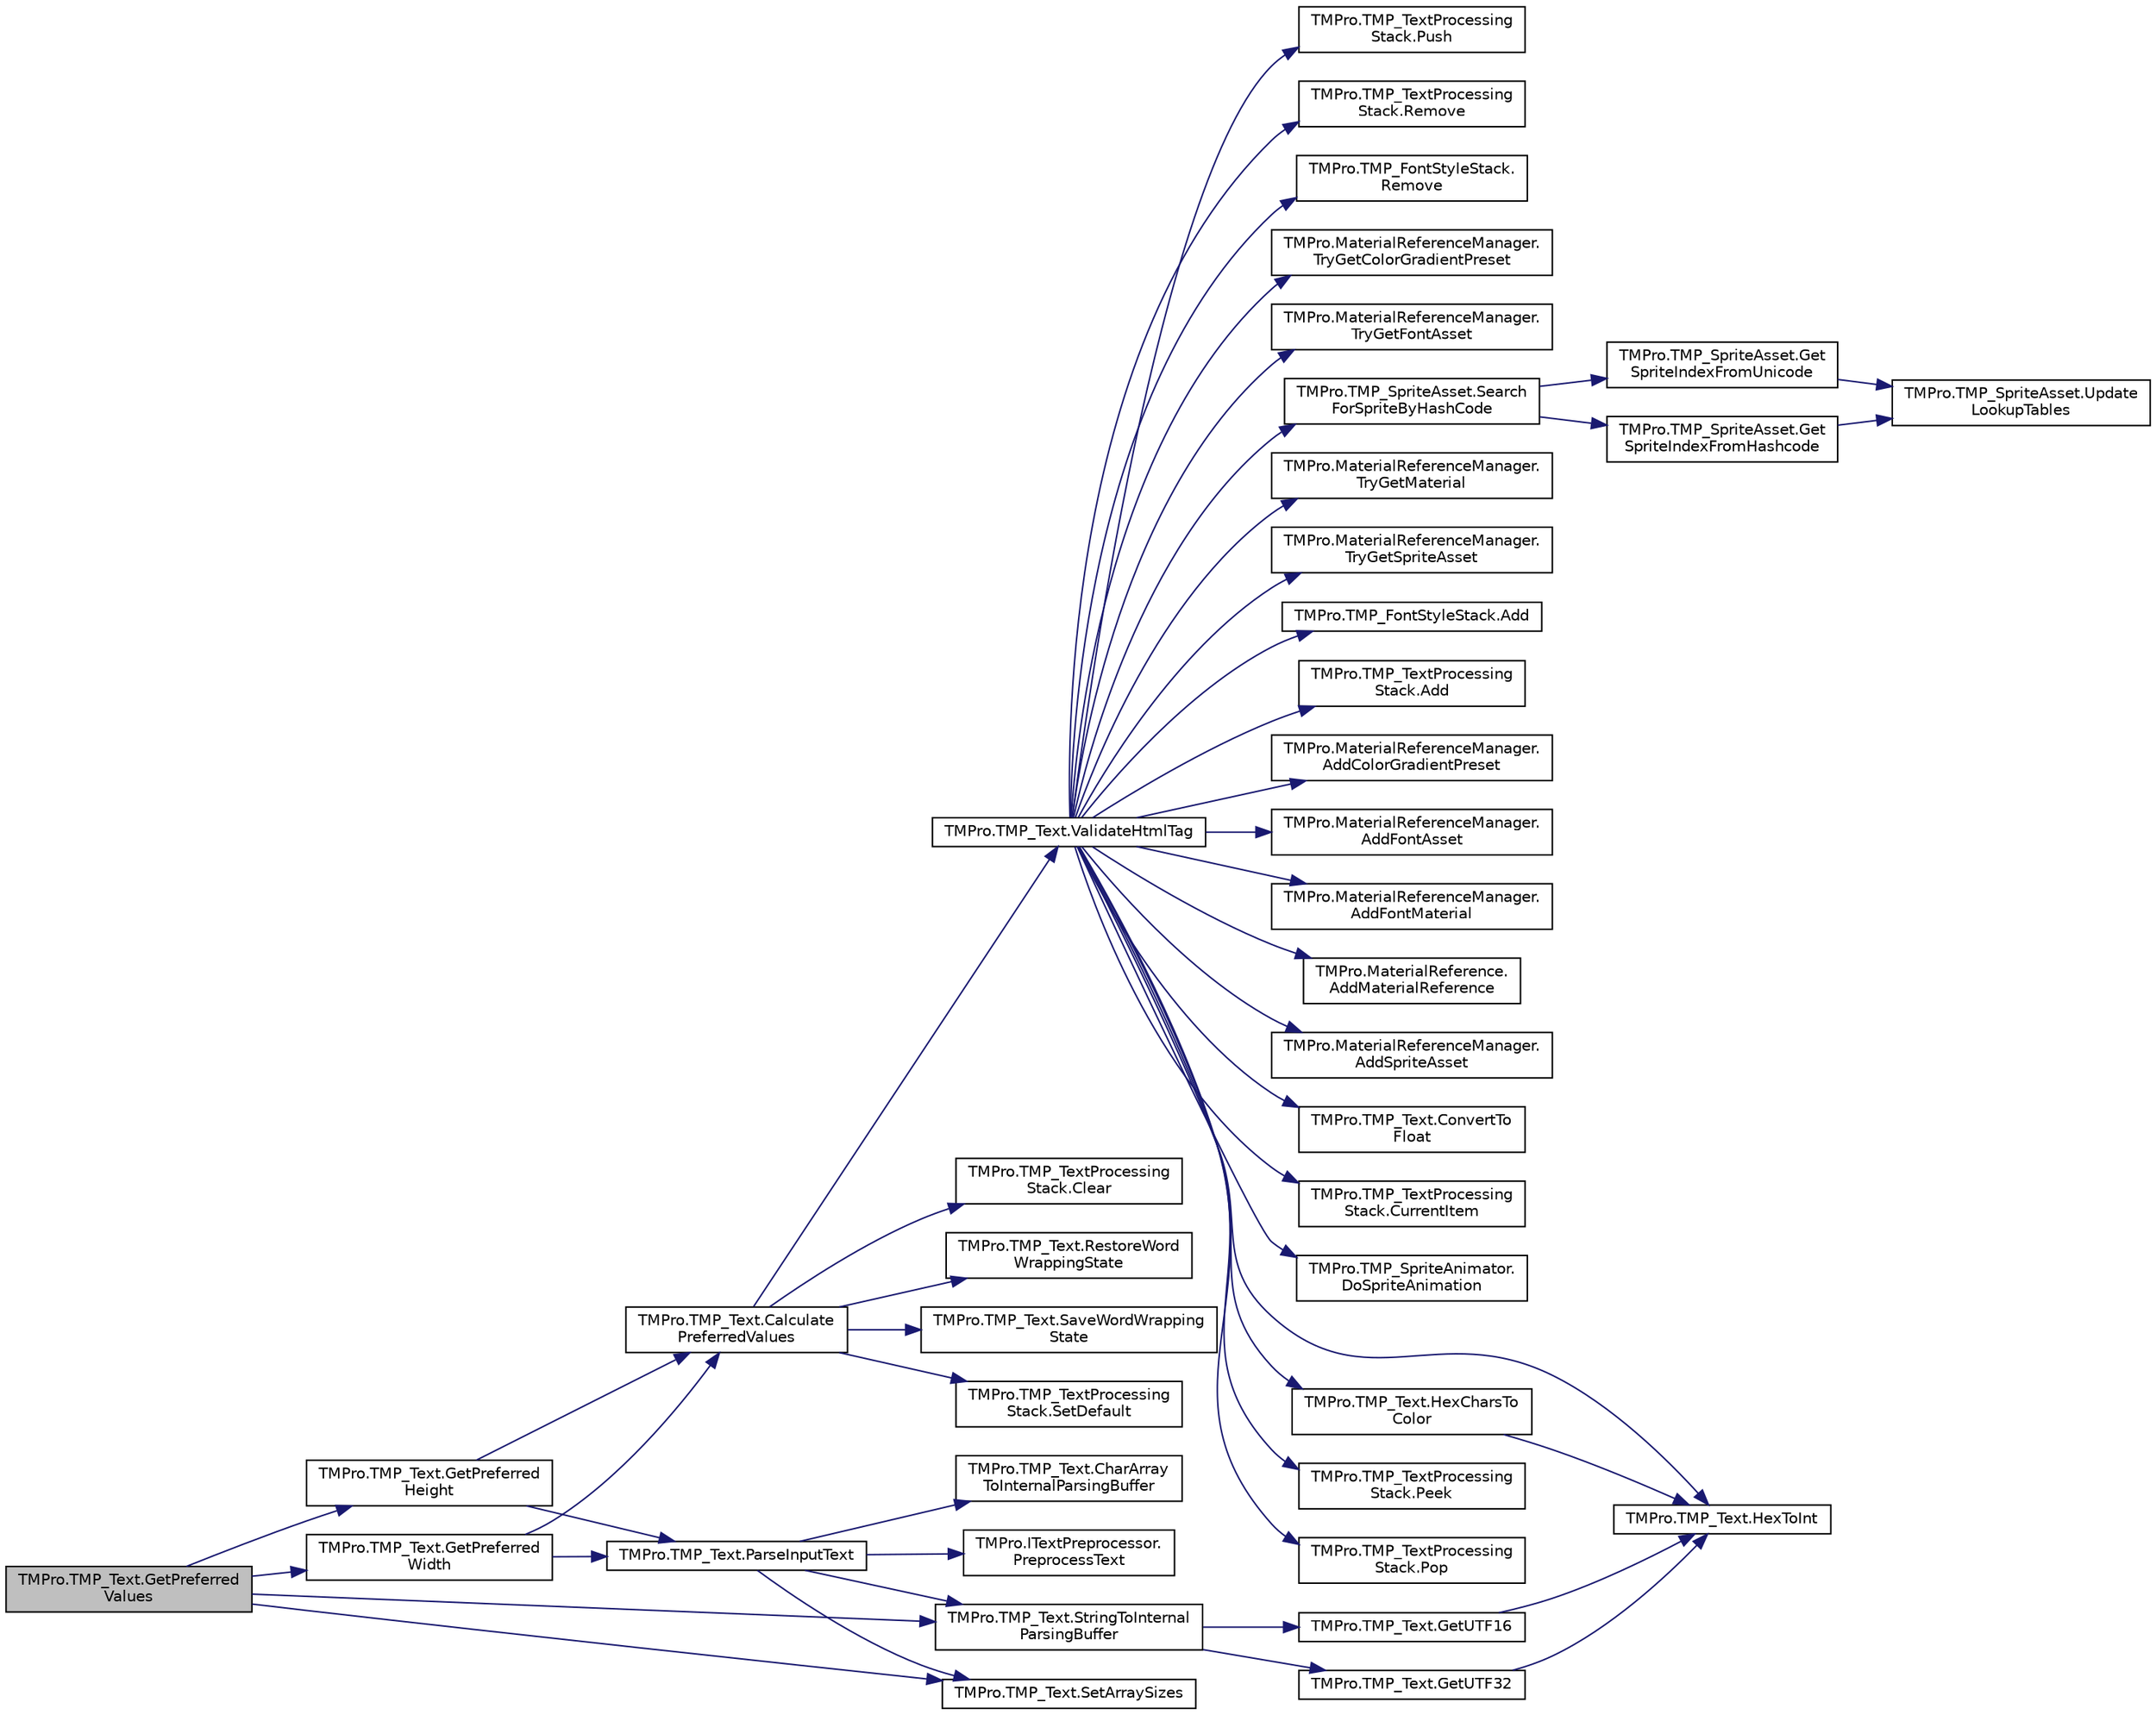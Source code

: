 digraph "TMPro.TMP_Text.GetPreferredValues"
{
 // LATEX_PDF_SIZE
  edge [fontname="Helvetica",fontsize="10",labelfontname="Helvetica",labelfontsize="10"];
  node [fontname="Helvetica",fontsize="10",shape=record];
  rankdir="LR";
  Node1 [label="TMPro.TMP_Text.GetPreferred\lValues",height=0.2,width=0.4,color="black", fillcolor="grey75", style="filled", fontcolor="black",tooltip="Function to Calculate the Preferred Width and Height of the text object given a certain string and si..."];
  Node1 -> Node2 [color="midnightblue",fontsize="10",style="solid",fontname="Helvetica"];
  Node2 [label="TMPro.TMP_Text.GetPreferred\lHeight",height=0.2,width=0.4,color="black", fillcolor="white", style="filled",URL="$class_t_m_pro_1_1_t_m_p___text.html#a754e5a230232f1ed55615e55a3ed32ad",tooltip="Method to calculate the preferred height of a text object."];
  Node2 -> Node3 [color="midnightblue",fontsize="10",style="solid",fontname="Helvetica"];
  Node3 [label="TMPro.TMP_Text.Calculate\lPreferredValues",height=0.2,width=0.4,color="black", fillcolor="white", style="filled",URL="$class_t_m_pro_1_1_t_m_p___text.html#acc9b0abc219f02c05f5badfd0e649094",tooltip="Method to calculate the preferred width and height of the text object."];
  Node3 -> Node4 [color="midnightblue",fontsize="10",style="solid",fontname="Helvetica"];
  Node4 [label="TMPro.TMP_TextProcessing\lStack.Clear",height=0.2,width=0.4,color="black", fillcolor="white", style="filled",URL="$struct_t_m_pro_1_1_t_m_p___text_processing_stack.html#a251279ee81e8a656885c8f07e48200f2",tooltip="Function to clear and reset stack to first item."];
  Node3 -> Node5 [color="midnightblue",fontsize="10",style="solid",fontname="Helvetica"];
  Node5 [label="TMPro.TMP_Text.RestoreWord\lWrappingState",height=0.2,width=0.4,color="black", fillcolor="white", style="filled",URL="$class_t_m_pro_1_1_t_m_p___text.html#a0555e7043aed6e3db5ef6113eac2fa77",tooltip="Restore the State of various variables used in the mesh creation loop."];
  Node3 -> Node6 [color="midnightblue",fontsize="10",style="solid",fontname="Helvetica"];
  Node6 [label="TMPro.TMP_Text.SaveWordWrapping\lState",height=0.2,width=0.4,color="black", fillcolor="white", style="filled",URL="$class_t_m_pro_1_1_t_m_p___text.html#af4575fb91d41221be3bd2764a356eda1",tooltip="Save the State of various variables used in the mesh creation loop in conjunction with Word Wrapping"];
  Node3 -> Node7 [color="midnightblue",fontsize="10",style="solid",fontname="Helvetica"];
  Node7 [label="TMPro.TMP_TextProcessing\lStack.SetDefault",height=0.2,width=0.4,color="black", fillcolor="white", style="filled",URL="$struct_t_m_pro_1_1_t_m_p___text_processing_stack.html#a1580e126246f80bf22e81f42b58c103a",tooltip="Function to set the first item on the stack and reset index."];
  Node3 -> Node8 [color="midnightblue",fontsize="10",style="solid",fontname="Helvetica"];
  Node8 [label="TMPro.TMP_Text.ValidateHtmlTag",height=0.2,width=0.4,color="black", fillcolor="white", style="filled",URL="$class_t_m_pro_1_1_t_m_p___text.html#a76d0eee876964ce9802f7176a61e70d7",tooltip="Function to identify and validate the rich tag. Returns the position of the > if the tag was valid."];
  Node8 -> Node9 [color="midnightblue",fontsize="10",style="solid",fontname="Helvetica"];
  Node9 [label="TMPro.TMP_FontStyleStack.Add",height=0.2,width=0.4,color="black", fillcolor="white", style="filled",URL="$struct_t_m_pro_1_1_t_m_p___font_style_stack.html#afb49bfd1712fe787fa32441c01b9c87f",tooltip=" "];
  Node8 -> Node10 [color="midnightblue",fontsize="10",style="solid",fontname="Helvetica"];
  Node10 [label="TMPro.TMP_TextProcessing\lStack.Add",height=0.2,width=0.4,color="black", fillcolor="white", style="filled",URL="$struct_t_m_pro_1_1_t_m_p___text_processing_stack.html#ae714d56264dcfa5e94adebcee1c8e678",tooltip="Function to add a new item to the stack."];
  Node8 -> Node11 [color="midnightblue",fontsize="10",style="solid",fontname="Helvetica"];
  Node11 [label="TMPro.MaterialReferenceManager.\lAddColorGradientPreset",height=0.2,width=0.4,color="black", fillcolor="white", style="filled",URL="$class_t_m_pro_1_1_material_reference_manager.html#aaff4d63fa8a94aa0b4badb98076ce0b3",tooltip="Add new Color Gradient Preset to dictionary."];
  Node8 -> Node12 [color="midnightblue",fontsize="10",style="solid",fontname="Helvetica"];
  Node12 [label="TMPro.MaterialReferenceManager.\lAddFontAsset",height=0.2,width=0.4,color="black", fillcolor="white", style="filled",URL="$class_t_m_pro_1_1_material_reference_manager.html#aef7197e07d5b322b6ed3d8baf4d8c0cf",tooltip="Add new font asset reference to dictionary."];
  Node8 -> Node13 [color="midnightblue",fontsize="10",style="solid",fontname="Helvetica"];
  Node13 [label="TMPro.MaterialReferenceManager.\lAddFontMaterial",height=0.2,width=0.4,color="black", fillcolor="white", style="filled",URL="$class_t_m_pro_1_1_material_reference_manager.html#ad32f019ea73193084d8e7f90f387b679",tooltip="Add new Material reference to dictionary."];
  Node8 -> Node14 [color="midnightblue",fontsize="10",style="solid",fontname="Helvetica"];
  Node14 [label="TMPro.MaterialReference.\lAddMaterialReference",height=0.2,width=0.4,color="black", fillcolor="white", style="filled",URL="$struct_t_m_pro_1_1_material_reference.html#a671a784525ebc4709414c442d7af7187",tooltip="Function to add a new material reference and returning its index in the material reference array."];
  Node8 -> Node15 [color="midnightblue",fontsize="10",style="solid",fontname="Helvetica"];
  Node15 [label="TMPro.MaterialReferenceManager.\lAddSpriteAsset",height=0.2,width=0.4,color="black", fillcolor="white", style="filled",URL="$class_t_m_pro_1_1_material_reference_manager.html#a3810186f9c82e44d3ca54ed456f6d8bd",tooltip="Add new Sprite Asset to dictionary."];
  Node8 -> Node16 [color="midnightblue",fontsize="10",style="solid",fontname="Helvetica"];
  Node16 [label="TMPro.TMP_Text.ConvertTo\lFloat",height=0.2,width=0.4,color="black", fillcolor="white", style="filled",URL="$class_t_m_pro_1_1_t_m_p___text.html#a939a6f39042a1079067970d796eeee6f",tooltip="Extracts a float value from char[] assuming we know the position of the start, end and decimal point."];
  Node8 -> Node17 [color="midnightblue",fontsize="10",style="solid",fontname="Helvetica"];
  Node17 [label="TMPro.TMP_TextProcessing\lStack.CurrentItem",height=0.2,width=0.4,color="black", fillcolor="white", style="filled",URL="$struct_t_m_pro_1_1_t_m_p___text_processing_stack.html#a316f48634f9ec9d9823cc7626e6439b8",tooltip="Function to retrieve the current item from the stack."];
  Node8 -> Node18 [color="midnightblue",fontsize="10",style="solid",fontname="Helvetica"];
  Node18 [label="TMPro.TMP_SpriteAnimator.\lDoSpriteAnimation",height=0.2,width=0.4,color="black", fillcolor="white", style="filled",URL="$class_t_m_pro_1_1_t_m_p___sprite_animator.html#aaea8d585b20ea1d6f9d96c60033dc1a6",tooltip=" "];
  Node8 -> Node19 [color="midnightblue",fontsize="10",style="solid",fontname="Helvetica"];
  Node19 [label="TMPro.TMP_Text.HexCharsTo\lColor",height=0.2,width=0.4,color="black", fillcolor="white", style="filled",URL="$class_t_m_pro_1_1_t_m_p___text.html#a455f31609db404fc228b7208b97a3a74",tooltip="Method to convert Hex color values to Color32"];
  Node19 -> Node20 [color="midnightblue",fontsize="10",style="solid",fontname="Helvetica"];
  Node20 [label="TMPro.TMP_Text.HexToInt",height=0.2,width=0.4,color="black", fillcolor="white", style="filled",URL="$class_t_m_pro_1_1_t_m_p___text.html#a2c888ce3a21999d51131753730cac678",tooltip="Function to pack scale information in the UV2 Channel."];
  Node8 -> Node20 [color="midnightblue",fontsize="10",style="solid",fontname="Helvetica"];
  Node8 -> Node21 [color="midnightblue",fontsize="10",style="solid",fontname="Helvetica"];
  Node21 [label="TMPro.TMP_TextProcessing\lStack.Peek",height=0.2,width=0.4,color="black", fillcolor="white", style="filled",URL="$struct_t_m_pro_1_1_t_m_p___text_processing_stack.html#a59e978bf54e1905503edf75e0d75bb59",tooltip=" "];
  Node8 -> Node22 [color="midnightblue",fontsize="10",style="solid",fontname="Helvetica"];
  Node22 [label="TMPro.TMP_TextProcessing\lStack.Pop",height=0.2,width=0.4,color="black", fillcolor="white", style="filled",URL="$struct_t_m_pro_1_1_t_m_p___text_processing_stack.html#a96c2a8cc7189e7ed4116adbb6187bb27",tooltip=" "];
  Node8 -> Node23 [color="midnightblue",fontsize="10",style="solid",fontname="Helvetica"];
  Node23 [label="TMPro.TMP_TextProcessing\lStack.Push",height=0.2,width=0.4,color="black", fillcolor="white", style="filled",URL="$struct_t_m_pro_1_1_t_m_p___text_processing_stack.html#a32c376682e5f9ae7a7291676a9974e80",tooltip=" "];
  Node8 -> Node24 [color="midnightblue",fontsize="10",style="solid",fontname="Helvetica"];
  Node24 [label="TMPro.TMP_TextProcessing\lStack.Remove",height=0.2,width=0.4,color="black", fillcolor="white", style="filled",URL="$struct_t_m_pro_1_1_t_m_p___text_processing_stack.html#ae88317fdd03d23ab9ffb5e7dbd22aac1",tooltip="Function to retrieve an item from the stack."];
  Node8 -> Node25 [color="midnightblue",fontsize="10",style="solid",fontname="Helvetica"];
  Node25 [label="TMPro.TMP_FontStyleStack.\lRemove",height=0.2,width=0.4,color="black", fillcolor="white", style="filled",URL="$struct_t_m_pro_1_1_t_m_p___font_style_stack.html#a2d9ff822b2f097a67057a194149077d4",tooltip=" "];
  Node8 -> Node26 [color="midnightblue",fontsize="10",style="solid",fontname="Helvetica"];
  Node26 [label="TMPro.TMP_SpriteAsset.Search\lForSpriteByHashCode",height=0.2,width=0.4,color="black", fillcolor="white", style="filled",URL="$class_t_m_pro_1_1_t_m_p___sprite_asset.html#a0a140b6024a1c437a950681c7c9f4212",tooltip="Search the given sprite asset and fallbacks for a sprite whose hash code value of its name matches th..."];
  Node26 -> Node27 [color="midnightblue",fontsize="10",style="solid",fontname="Helvetica"];
  Node27 [label="TMPro.TMP_SpriteAsset.Get\lSpriteIndexFromHashcode",height=0.2,width=0.4,color="black", fillcolor="white", style="filled",URL="$class_t_m_pro_1_1_t_m_p___sprite_asset.html#a9913527431a09b1d82e42f8365b2533c",tooltip="Function which returns the sprite index using the hashcode of the name"];
  Node27 -> Node28 [color="midnightblue",fontsize="10",style="solid",fontname="Helvetica"];
  Node28 [label="TMPro.TMP_SpriteAsset.Update\lLookupTables",height=0.2,width=0.4,color="black", fillcolor="white", style="filled",URL="$class_t_m_pro_1_1_t_m_p___sprite_asset.html#ac0d576c7ae191d74887684c5388ca32a",tooltip="Function to update the sprite name and unicode lookup tables. This function should be called when a s..."];
  Node26 -> Node29 [color="midnightblue",fontsize="10",style="solid",fontname="Helvetica"];
  Node29 [label="TMPro.TMP_SpriteAsset.Get\lSpriteIndexFromUnicode",height=0.2,width=0.4,color="black", fillcolor="white", style="filled",URL="$class_t_m_pro_1_1_t_m_p___sprite_asset.html#a8ee6b1fc6a39a615005fe6b53c2906a2",tooltip="Returns the index of the sprite for the given unicode value."];
  Node29 -> Node28 [color="midnightblue",fontsize="10",style="solid",fontname="Helvetica"];
  Node8 -> Node30 [color="midnightblue",fontsize="10",style="solid",fontname="Helvetica"];
  Node30 [label="TMPro.MaterialReferenceManager.\lTryGetColorGradientPreset",height=0.2,width=0.4,color="black", fillcolor="white", style="filled",URL="$class_t_m_pro_1_1_material_reference_manager.html#a61de4a348042d6714254fd9558f8f632",tooltip="Function returning the Color Gradient Preset corresponding to the provided hash code."];
  Node8 -> Node31 [color="midnightblue",fontsize="10",style="solid",fontname="Helvetica"];
  Node31 [label="TMPro.MaterialReferenceManager.\lTryGetFontAsset",height=0.2,width=0.4,color="black", fillcolor="white", style="filled",URL="$class_t_m_pro_1_1_material_reference_manager.html#aea90526985cf5081a931bfbc4d36af81",tooltip="Function returning the Font Asset corresponding to the provided hash code."];
  Node8 -> Node32 [color="midnightblue",fontsize="10",style="solid",fontname="Helvetica"];
  Node32 [label="TMPro.MaterialReferenceManager.\lTryGetMaterial",height=0.2,width=0.4,color="black", fillcolor="white", style="filled",URL="$class_t_m_pro_1_1_material_reference_manager.html#a4826b2b5ac5de579423e0eaee6955dfc",tooltip="Function returning the Font Material corresponding to the provided hash code."];
  Node8 -> Node33 [color="midnightblue",fontsize="10",style="solid",fontname="Helvetica"];
  Node33 [label="TMPro.MaterialReferenceManager.\lTryGetSpriteAsset",height=0.2,width=0.4,color="black", fillcolor="white", style="filled",URL="$class_t_m_pro_1_1_material_reference_manager.html#a134f55b51c7660176516e2fe3b71d4ae",tooltip="Function returning the Sprite Asset corresponding to the provided hash code."];
  Node2 -> Node34 [color="midnightblue",fontsize="10",style="solid",fontname="Helvetica"];
  Node34 [label="TMPro.TMP_Text.ParseInputText",height=0.2,width=0.4,color="black", fillcolor="white", style="filled",URL="$class_t_m_pro_1_1_t_m_p___text.html#abf101b7be511178e9d0d6999dcd26977",tooltip="Method to parse the input text based on its source"];
  Node34 -> Node35 [color="midnightblue",fontsize="10",style="solid",fontname="Helvetica"];
  Node35 [label="TMPro.TMP_Text.CharArray\lToInternalParsingBuffer",height=0.2,width=0.4,color="black", fillcolor="white", style="filled",URL="$class_t_m_pro_1_1_t_m_p___text.html#a6d53cd25d63debfdf935d1a8c6f80fd8",tooltip="Copies Content of formatted SetText() to charBuffer."];
  Node34 -> Node36 [color="midnightblue",fontsize="10",style="solid",fontname="Helvetica"];
  Node36 [label="TMPro.ITextPreprocessor.\lPreprocessText",height=0.2,width=0.4,color="black", fillcolor="white", style="filled",URL="$interface_t_m_pro_1_1_i_text_preprocessor.html#a211b26c6e7a5eec73c08ab268289c38a",tooltip="Function used for preprocessing of text"];
  Node34 -> Node37 [color="midnightblue",fontsize="10",style="solid",fontname="Helvetica"];
  Node37 [label="TMPro.TMP_Text.SetArraySizes",height=0.2,width=0.4,color="black", fillcolor="white", style="filled",URL="$class_t_m_pro_1_1_t_m_p___text.html#aae071dbc72453798f55d616867d137c4",tooltip="Method used to determine the number of visible characters and required buffer allocations."];
  Node34 -> Node38 [color="midnightblue",fontsize="10",style="solid",fontname="Helvetica"];
  Node38 [label="TMPro.TMP_Text.StringToInternal\lParsingBuffer",height=0.2,width=0.4,color="black", fillcolor="white", style="filled",URL="$class_t_m_pro_1_1_t_m_p___text.html#a0e45cd8e4f33d123b9068ba75cff441f",tooltip="Method to store the content of a string into an integer array."];
  Node38 -> Node39 [color="midnightblue",fontsize="10",style="solid",fontname="Helvetica"];
  Node39 [label="TMPro.TMP_Text.GetUTF16",height=0.2,width=0.4,color="black", fillcolor="white", style="filled",URL="$class_t_m_pro_1_1_t_m_p___text.html#ac300ce0327de1c0807c6617496b367cb",tooltip="Convert UTF-16 Hex to Char"];
  Node39 -> Node20 [color="midnightblue",fontsize="10",style="solid",fontname="Helvetica"];
  Node38 -> Node40 [color="midnightblue",fontsize="10",style="solid",fontname="Helvetica"];
  Node40 [label="TMPro.TMP_Text.GetUTF32",height=0.2,width=0.4,color="black", fillcolor="white", style="filled",URL="$class_t_m_pro_1_1_t_m_p___text.html#add381cfff574155b2b44eddc9fedd883",tooltip="Convert UTF-32 Hex to Char"];
  Node40 -> Node20 [color="midnightblue",fontsize="10",style="solid",fontname="Helvetica"];
  Node1 -> Node41 [color="midnightblue",fontsize="10",style="solid",fontname="Helvetica"];
  Node41 [label="TMPro.TMP_Text.GetPreferred\lWidth",height=0.2,width=0.4,color="black", fillcolor="white", style="filled",URL="$class_t_m_pro_1_1_t_m_p___text.html#abb5c80b9a45b89007024c857593e12c8",tooltip="Method to calculate the preferred width of a text object."];
  Node41 -> Node3 [color="midnightblue",fontsize="10",style="solid",fontname="Helvetica"];
  Node41 -> Node34 [color="midnightblue",fontsize="10",style="solid",fontname="Helvetica"];
  Node1 -> Node37 [color="midnightblue",fontsize="10",style="solid",fontname="Helvetica"];
  Node1 -> Node38 [color="midnightblue",fontsize="10",style="solid",fontname="Helvetica"];
}
